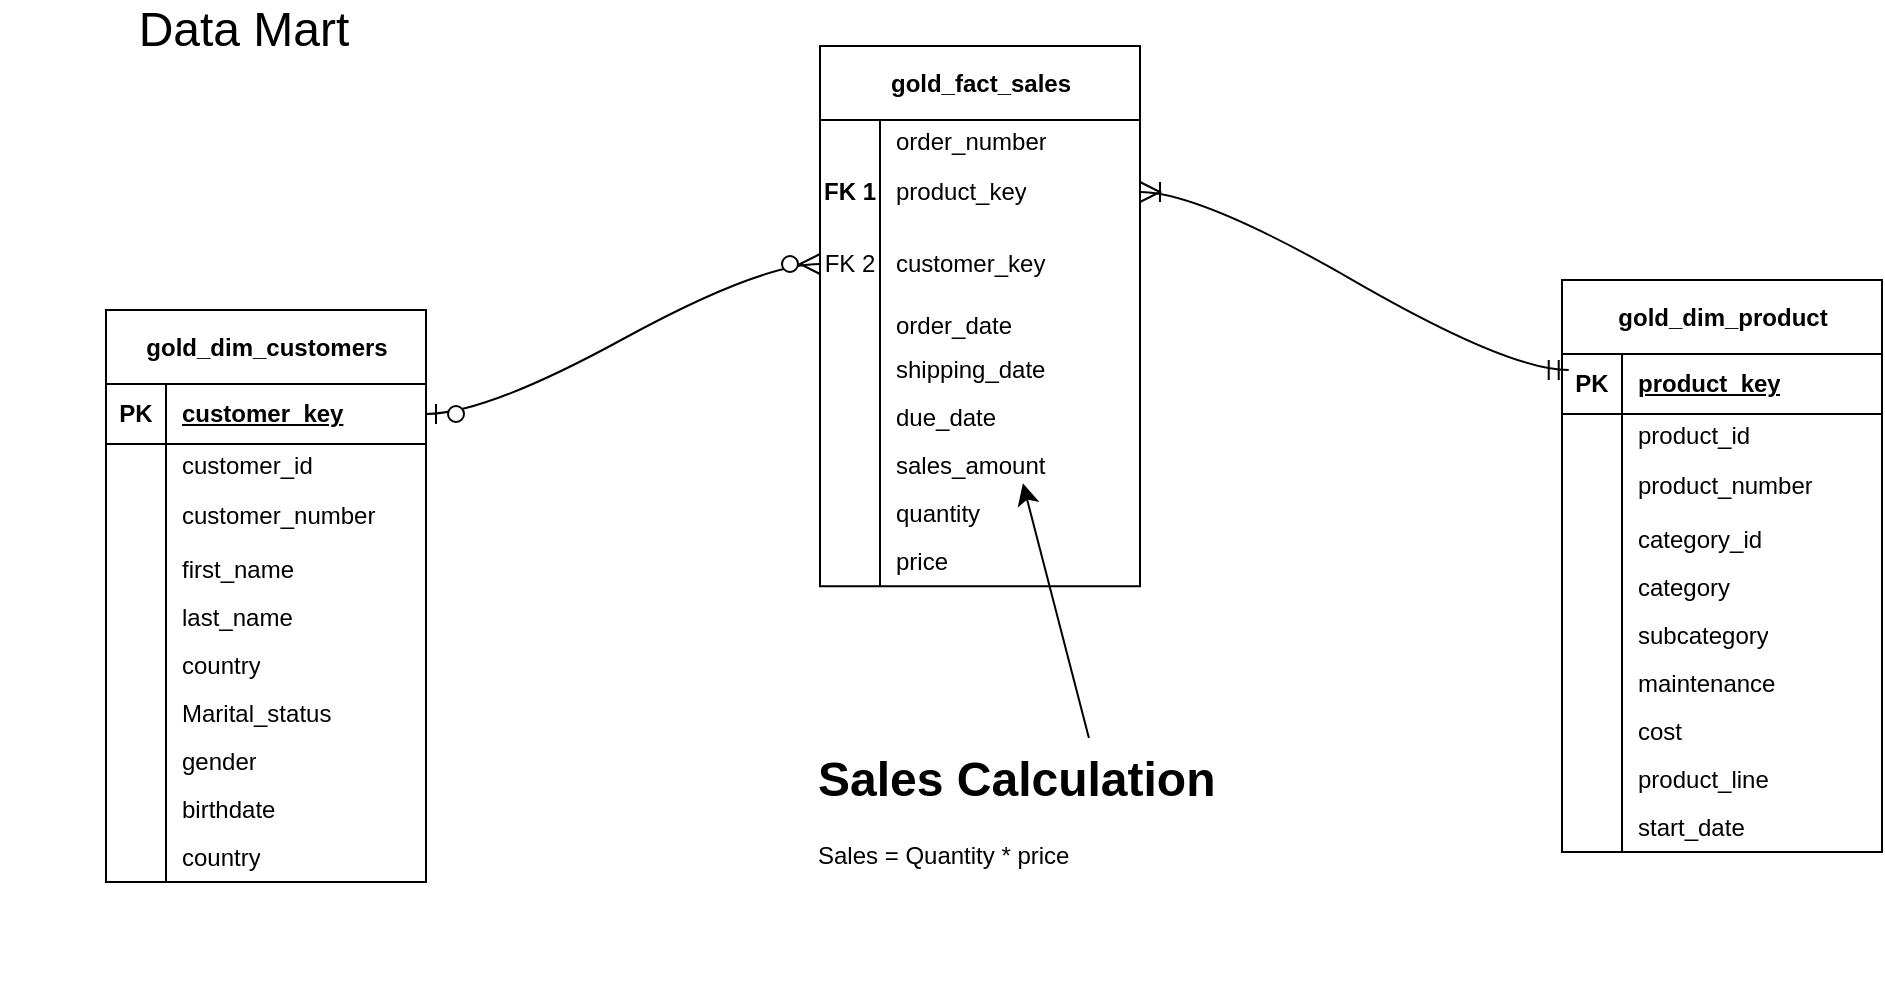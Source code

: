 <mxfile version="28.0.4">
  <diagram name="Page-1" id="ATwBkH7ndhHWPaiGwe_L">
    <mxGraphModel dx="1405" dy="1189" grid="0" gridSize="10" guides="1" tooltips="1" connect="1" arrows="1" fold="1" page="0" pageScale="1" pageWidth="850" pageHeight="1100" math="0" shadow="0">
      <root>
        <mxCell id="0" />
        <mxCell id="1" parent="0" />
        <mxCell id="o0yFLnb77z3gnMlcQcfX-16" value="gold_dim_customers" style="shape=table;startSize=37;container=1;collapsible=1;childLayout=tableLayout;fixedRows=1;rowLines=0;fontStyle=1;align=center;resizeLast=1;html=1;" vertex="1" parent="1">
          <mxGeometry x="276" y="13" width="160" height="286" as="geometry" />
        </mxCell>
        <mxCell id="o0yFLnb77z3gnMlcQcfX-17" value="" style="shape=tableRow;horizontal=0;startSize=0;swimlaneHead=0;swimlaneBody=0;fillColor=none;collapsible=0;dropTarget=0;points=[[0,0.5],[1,0.5]];portConstraint=eastwest;top=0;left=0;right=0;bottom=1;" vertex="1" parent="o0yFLnb77z3gnMlcQcfX-16">
          <mxGeometry y="37" width="160" height="30" as="geometry" />
        </mxCell>
        <mxCell id="o0yFLnb77z3gnMlcQcfX-18" value="PK" style="shape=partialRectangle;connectable=0;fillColor=none;top=0;left=0;bottom=0;right=0;fontStyle=1;overflow=hidden;whiteSpace=wrap;html=1;" vertex="1" parent="o0yFLnb77z3gnMlcQcfX-17">
          <mxGeometry width="30" height="30" as="geometry">
            <mxRectangle width="30" height="30" as="alternateBounds" />
          </mxGeometry>
        </mxCell>
        <mxCell id="o0yFLnb77z3gnMlcQcfX-19" value="customer_key" style="shape=partialRectangle;connectable=0;fillColor=none;top=0;left=0;bottom=0;right=0;align=left;spacingLeft=6;fontStyle=5;overflow=hidden;whiteSpace=wrap;html=1;" vertex="1" parent="o0yFLnb77z3gnMlcQcfX-17">
          <mxGeometry x="30" width="130" height="30" as="geometry">
            <mxRectangle width="130" height="30" as="alternateBounds" />
          </mxGeometry>
        </mxCell>
        <mxCell id="o0yFLnb77z3gnMlcQcfX-20" value="" style="shape=tableRow;horizontal=0;startSize=0;swimlaneHead=0;swimlaneBody=0;fillColor=none;collapsible=0;dropTarget=0;points=[[0,0.5],[1,0.5]];portConstraint=eastwest;top=0;left=0;right=0;bottom=0;" vertex="1" parent="o0yFLnb77z3gnMlcQcfX-16">
          <mxGeometry y="67" width="160" height="21" as="geometry" />
        </mxCell>
        <mxCell id="o0yFLnb77z3gnMlcQcfX-21" value="" style="shape=partialRectangle;connectable=0;fillColor=none;top=0;left=0;bottom=0;right=0;editable=1;overflow=hidden;whiteSpace=wrap;html=1;" vertex="1" parent="o0yFLnb77z3gnMlcQcfX-20">
          <mxGeometry width="30" height="21" as="geometry">
            <mxRectangle width="30" height="21" as="alternateBounds" />
          </mxGeometry>
        </mxCell>
        <mxCell id="o0yFLnb77z3gnMlcQcfX-22" value="customer_id" style="shape=partialRectangle;connectable=0;fillColor=none;top=0;left=0;bottom=0;right=0;align=left;spacingLeft=6;overflow=hidden;whiteSpace=wrap;html=1;" vertex="1" parent="o0yFLnb77z3gnMlcQcfX-20">
          <mxGeometry x="30" width="130" height="21" as="geometry">
            <mxRectangle width="130" height="21" as="alternateBounds" />
          </mxGeometry>
        </mxCell>
        <mxCell id="o0yFLnb77z3gnMlcQcfX-23" value="" style="shape=tableRow;horizontal=0;startSize=0;swimlaneHead=0;swimlaneBody=0;fillColor=none;collapsible=0;dropTarget=0;points=[[0,0.5],[1,0.5]];portConstraint=eastwest;top=0;left=0;right=0;bottom=0;" vertex="1" parent="o0yFLnb77z3gnMlcQcfX-16">
          <mxGeometry y="88" width="160" height="30" as="geometry" />
        </mxCell>
        <mxCell id="o0yFLnb77z3gnMlcQcfX-24" value="" style="shape=partialRectangle;connectable=0;fillColor=none;top=0;left=0;bottom=0;right=0;editable=1;overflow=hidden;whiteSpace=wrap;html=1;" vertex="1" parent="o0yFLnb77z3gnMlcQcfX-23">
          <mxGeometry width="30" height="30" as="geometry">
            <mxRectangle width="30" height="30" as="alternateBounds" />
          </mxGeometry>
        </mxCell>
        <mxCell id="o0yFLnb77z3gnMlcQcfX-25" value="customer_number" style="shape=partialRectangle;connectable=0;fillColor=none;top=0;left=0;bottom=0;right=0;align=left;spacingLeft=6;overflow=hidden;whiteSpace=wrap;html=1;" vertex="1" parent="o0yFLnb77z3gnMlcQcfX-23">
          <mxGeometry x="30" width="130" height="30" as="geometry">
            <mxRectangle width="130" height="30" as="alternateBounds" />
          </mxGeometry>
        </mxCell>
        <mxCell id="o0yFLnb77z3gnMlcQcfX-26" value="" style="shape=tableRow;horizontal=0;startSize=0;swimlaneHead=0;swimlaneBody=0;fillColor=none;collapsible=0;dropTarget=0;points=[[0,0.5],[1,0.5]];portConstraint=eastwest;top=0;left=0;right=0;bottom=0;" vertex="1" parent="o0yFLnb77z3gnMlcQcfX-16">
          <mxGeometry y="118" width="160" height="24" as="geometry" />
        </mxCell>
        <mxCell id="o0yFLnb77z3gnMlcQcfX-27" value="" style="shape=partialRectangle;connectable=0;fillColor=none;top=0;left=0;bottom=0;right=0;editable=1;overflow=hidden;whiteSpace=wrap;html=1;" vertex="1" parent="o0yFLnb77z3gnMlcQcfX-26">
          <mxGeometry width="30" height="24" as="geometry">
            <mxRectangle width="30" height="24" as="alternateBounds" />
          </mxGeometry>
        </mxCell>
        <mxCell id="o0yFLnb77z3gnMlcQcfX-28" value="first_name" style="shape=partialRectangle;connectable=0;fillColor=none;top=0;left=0;bottom=0;right=0;align=left;spacingLeft=6;overflow=hidden;whiteSpace=wrap;html=1;" vertex="1" parent="o0yFLnb77z3gnMlcQcfX-26">
          <mxGeometry x="30" width="130" height="24" as="geometry">
            <mxRectangle width="130" height="24" as="alternateBounds" />
          </mxGeometry>
        </mxCell>
        <mxCell id="o0yFLnb77z3gnMlcQcfX-52" value="" style="shape=tableRow;horizontal=0;startSize=0;swimlaneHead=0;swimlaneBody=0;fillColor=none;collapsible=0;dropTarget=0;points=[[0,0.5],[1,0.5]];portConstraint=eastwest;top=0;left=0;right=0;bottom=0;" vertex="1" parent="o0yFLnb77z3gnMlcQcfX-16">
          <mxGeometry y="142" width="160" height="24" as="geometry" />
        </mxCell>
        <mxCell id="o0yFLnb77z3gnMlcQcfX-53" value="" style="shape=partialRectangle;connectable=0;fillColor=none;top=0;left=0;bottom=0;right=0;editable=1;overflow=hidden;whiteSpace=wrap;html=1;" vertex="1" parent="o0yFLnb77z3gnMlcQcfX-52">
          <mxGeometry width="30" height="24" as="geometry">
            <mxRectangle width="30" height="24" as="alternateBounds" />
          </mxGeometry>
        </mxCell>
        <mxCell id="o0yFLnb77z3gnMlcQcfX-54" value="last_name" style="shape=partialRectangle;connectable=0;fillColor=none;top=0;left=0;bottom=0;right=0;align=left;spacingLeft=6;overflow=hidden;whiteSpace=wrap;html=1;" vertex="1" parent="o0yFLnb77z3gnMlcQcfX-52">
          <mxGeometry x="30" width="130" height="24" as="geometry">
            <mxRectangle width="130" height="24" as="alternateBounds" />
          </mxGeometry>
        </mxCell>
        <mxCell id="o0yFLnb77z3gnMlcQcfX-49" value="" style="shape=tableRow;horizontal=0;startSize=0;swimlaneHead=0;swimlaneBody=0;fillColor=none;collapsible=0;dropTarget=0;points=[[0,0.5],[1,0.5]];portConstraint=eastwest;top=0;left=0;right=0;bottom=0;" vertex="1" parent="o0yFLnb77z3gnMlcQcfX-16">
          <mxGeometry y="166" width="160" height="24" as="geometry" />
        </mxCell>
        <mxCell id="o0yFLnb77z3gnMlcQcfX-50" value="" style="shape=partialRectangle;connectable=0;fillColor=none;top=0;left=0;bottom=0;right=0;editable=1;overflow=hidden;whiteSpace=wrap;html=1;" vertex="1" parent="o0yFLnb77z3gnMlcQcfX-49">
          <mxGeometry width="30" height="24" as="geometry">
            <mxRectangle width="30" height="24" as="alternateBounds" />
          </mxGeometry>
        </mxCell>
        <mxCell id="o0yFLnb77z3gnMlcQcfX-51" value="country" style="shape=partialRectangle;connectable=0;fillColor=none;top=0;left=0;bottom=0;right=0;align=left;spacingLeft=6;overflow=hidden;whiteSpace=wrap;html=1;" vertex="1" parent="o0yFLnb77z3gnMlcQcfX-49">
          <mxGeometry x="30" width="130" height="24" as="geometry">
            <mxRectangle width="130" height="24" as="alternateBounds" />
          </mxGeometry>
        </mxCell>
        <mxCell id="o0yFLnb77z3gnMlcQcfX-55" value="" style="shape=tableRow;horizontal=0;startSize=0;swimlaneHead=0;swimlaneBody=0;fillColor=none;collapsible=0;dropTarget=0;points=[[0,0.5],[1,0.5]];portConstraint=eastwest;top=0;left=0;right=0;bottom=0;" vertex="1" parent="o0yFLnb77z3gnMlcQcfX-16">
          <mxGeometry y="190" width="160" height="24" as="geometry" />
        </mxCell>
        <mxCell id="o0yFLnb77z3gnMlcQcfX-56" value="" style="shape=partialRectangle;connectable=0;fillColor=none;top=0;left=0;bottom=0;right=0;editable=1;overflow=hidden;whiteSpace=wrap;html=1;" vertex="1" parent="o0yFLnb77z3gnMlcQcfX-55">
          <mxGeometry width="30" height="24" as="geometry">
            <mxRectangle width="30" height="24" as="alternateBounds" />
          </mxGeometry>
        </mxCell>
        <mxCell id="o0yFLnb77z3gnMlcQcfX-57" value="Marital_status" style="shape=partialRectangle;connectable=0;fillColor=none;top=0;left=0;bottom=0;right=0;align=left;spacingLeft=6;overflow=hidden;whiteSpace=wrap;html=1;" vertex="1" parent="o0yFLnb77z3gnMlcQcfX-55">
          <mxGeometry x="30" width="130" height="24" as="geometry">
            <mxRectangle width="130" height="24" as="alternateBounds" />
          </mxGeometry>
        </mxCell>
        <mxCell id="o0yFLnb77z3gnMlcQcfX-58" value="" style="shape=tableRow;horizontal=0;startSize=0;swimlaneHead=0;swimlaneBody=0;fillColor=none;collapsible=0;dropTarget=0;points=[[0,0.5],[1,0.5]];portConstraint=eastwest;top=0;left=0;right=0;bottom=0;" vertex="1" parent="o0yFLnb77z3gnMlcQcfX-16">
          <mxGeometry y="214" width="160" height="24" as="geometry" />
        </mxCell>
        <mxCell id="o0yFLnb77z3gnMlcQcfX-59" value="" style="shape=partialRectangle;connectable=0;fillColor=none;top=0;left=0;bottom=0;right=0;editable=1;overflow=hidden;whiteSpace=wrap;html=1;" vertex="1" parent="o0yFLnb77z3gnMlcQcfX-58">
          <mxGeometry width="30" height="24" as="geometry">
            <mxRectangle width="30" height="24" as="alternateBounds" />
          </mxGeometry>
        </mxCell>
        <mxCell id="o0yFLnb77z3gnMlcQcfX-60" value="gender" style="shape=partialRectangle;connectable=0;fillColor=none;top=0;left=0;bottom=0;right=0;align=left;spacingLeft=6;overflow=hidden;whiteSpace=wrap;html=1;" vertex="1" parent="o0yFLnb77z3gnMlcQcfX-58">
          <mxGeometry x="30" width="130" height="24" as="geometry">
            <mxRectangle width="130" height="24" as="alternateBounds" />
          </mxGeometry>
        </mxCell>
        <mxCell id="o0yFLnb77z3gnMlcQcfX-61" value="" style="shape=tableRow;horizontal=0;startSize=0;swimlaneHead=0;swimlaneBody=0;fillColor=none;collapsible=0;dropTarget=0;points=[[0,0.5],[1,0.5]];portConstraint=eastwest;top=0;left=0;right=0;bottom=0;" vertex="1" parent="o0yFLnb77z3gnMlcQcfX-16">
          <mxGeometry y="238" width="160" height="24" as="geometry" />
        </mxCell>
        <mxCell id="o0yFLnb77z3gnMlcQcfX-62" value="" style="shape=partialRectangle;connectable=0;fillColor=none;top=0;left=0;bottom=0;right=0;editable=1;overflow=hidden;whiteSpace=wrap;html=1;" vertex="1" parent="o0yFLnb77z3gnMlcQcfX-61">
          <mxGeometry width="30" height="24" as="geometry">
            <mxRectangle width="30" height="24" as="alternateBounds" />
          </mxGeometry>
        </mxCell>
        <mxCell id="o0yFLnb77z3gnMlcQcfX-63" value="birthdate" style="shape=partialRectangle;connectable=0;fillColor=none;top=0;left=0;bottom=0;right=0;align=left;spacingLeft=6;overflow=hidden;whiteSpace=wrap;html=1;" vertex="1" parent="o0yFLnb77z3gnMlcQcfX-61">
          <mxGeometry x="30" width="130" height="24" as="geometry">
            <mxRectangle width="130" height="24" as="alternateBounds" />
          </mxGeometry>
        </mxCell>
        <mxCell id="o0yFLnb77z3gnMlcQcfX-64" value="" style="shape=tableRow;horizontal=0;startSize=0;swimlaneHead=0;swimlaneBody=0;fillColor=none;collapsible=0;dropTarget=0;points=[[0,0.5],[1,0.5]];portConstraint=eastwest;top=0;left=0;right=0;bottom=0;" vertex="1" parent="o0yFLnb77z3gnMlcQcfX-16">
          <mxGeometry y="262" width="160" height="24" as="geometry" />
        </mxCell>
        <mxCell id="o0yFLnb77z3gnMlcQcfX-65" value="" style="shape=partialRectangle;connectable=0;fillColor=none;top=0;left=0;bottom=0;right=0;editable=1;overflow=hidden;whiteSpace=wrap;html=1;" vertex="1" parent="o0yFLnb77z3gnMlcQcfX-64">
          <mxGeometry width="30" height="24" as="geometry">
            <mxRectangle width="30" height="24" as="alternateBounds" />
          </mxGeometry>
        </mxCell>
        <mxCell id="o0yFLnb77z3gnMlcQcfX-66" value="country" style="shape=partialRectangle;connectable=0;fillColor=none;top=0;left=0;bottom=0;right=0;align=left;spacingLeft=6;overflow=hidden;whiteSpace=wrap;html=1;" vertex="1" parent="o0yFLnb77z3gnMlcQcfX-64">
          <mxGeometry x="30" width="130" height="24" as="geometry">
            <mxRectangle width="130" height="24" as="alternateBounds" />
          </mxGeometry>
        </mxCell>
        <mxCell id="o0yFLnb77z3gnMlcQcfX-67" value="gold_dim_product" style="shape=table;startSize=37;container=1;collapsible=1;childLayout=tableLayout;fixedRows=1;rowLines=0;fontStyle=1;align=center;resizeLast=1;html=1;" vertex="1" parent="1">
          <mxGeometry x="1004" y="-2" width="160" height="286" as="geometry" />
        </mxCell>
        <mxCell id="o0yFLnb77z3gnMlcQcfX-68" value="" style="shape=tableRow;horizontal=0;startSize=0;swimlaneHead=0;swimlaneBody=0;fillColor=none;collapsible=0;dropTarget=0;points=[[0,0.5],[1,0.5]];portConstraint=eastwest;top=0;left=0;right=0;bottom=1;" vertex="1" parent="o0yFLnb77z3gnMlcQcfX-67">
          <mxGeometry y="37" width="160" height="30" as="geometry" />
        </mxCell>
        <mxCell id="o0yFLnb77z3gnMlcQcfX-69" value="PK" style="shape=partialRectangle;connectable=0;fillColor=none;top=0;left=0;bottom=0;right=0;fontStyle=1;overflow=hidden;whiteSpace=wrap;html=1;" vertex="1" parent="o0yFLnb77z3gnMlcQcfX-68">
          <mxGeometry width="30" height="30" as="geometry">
            <mxRectangle width="30" height="30" as="alternateBounds" />
          </mxGeometry>
        </mxCell>
        <mxCell id="o0yFLnb77z3gnMlcQcfX-70" value="product_key" style="shape=partialRectangle;connectable=0;fillColor=none;top=0;left=0;bottom=0;right=0;align=left;spacingLeft=6;fontStyle=5;overflow=hidden;whiteSpace=wrap;html=1;" vertex="1" parent="o0yFLnb77z3gnMlcQcfX-68">
          <mxGeometry x="30" width="130" height="30" as="geometry">
            <mxRectangle width="130" height="30" as="alternateBounds" />
          </mxGeometry>
        </mxCell>
        <mxCell id="o0yFLnb77z3gnMlcQcfX-71" value="" style="shape=tableRow;horizontal=0;startSize=0;swimlaneHead=0;swimlaneBody=0;fillColor=none;collapsible=0;dropTarget=0;points=[[0,0.5],[1,0.5]];portConstraint=eastwest;top=0;left=0;right=0;bottom=0;" vertex="1" parent="o0yFLnb77z3gnMlcQcfX-67">
          <mxGeometry y="67" width="160" height="21" as="geometry" />
        </mxCell>
        <mxCell id="o0yFLnb77z3gnMlcQcfX-72" value="" style="shape=partialRectangle;connectable=0;fillColor=none;top=0;left=0;bottom=0;right=0;editable=1;overflow=hidden;whiteSpace=wrap;html=1;" vertex="1" parent="o0yFLnb77z3gnMlcQcfX-71">
          <mxGeometry width="30" height="21" as="geometry">
            <mxRectangle width="30" height="21" as="alternateBounds" />
          </mxGeometry>
        </mxCell>
        <mxCell id="o0yFLnb77z3gnMlcQcfX-73" value="product_id" style="shape=partialRectangle;connectable=0;fillColor=none;top=0;left=0;bottom=0;right=0;align=left;spacingLeft=6;overflow=hidden;whiteSpace=wrap;html=1;" vertex="1" parent="o0yFLnb77z3gnMlcQcfX-71">
          <mxGeometry x="30" width="130" height="21" as="geometry">
            <mxRectangle width="130" height="21" as="alternateBounds" />
          </mxGeometry>
        </mxCell>
        <mxCell id="o0yFLnb77z3gnMlcQcfX-74" value="" style="shape=tableRow;horizontal=0;startSize=0;swimlaneHead=0;swimlaneBody=0;fillColor=none;collapsible=0;dropTarget=0;points=[[0,0.5],[1,0.5]];portConstraint=eastwest;top=0;left=0;right=0;bottom=0;" vertex="1" parent="o0yFLnb77z3gnMlcQcfX-67">
          <mxGeometry y="88" width="160" height="30" as="geometry" />
        </mxCell>
        <mxCell id="o0yFLnb77z3gnMlcQcfX-75" value="" style="shape=partialRectangle;connectable=0;fillColor=none;top=0;left=0;bottom=0;right=0;editable=1;overflow=hidden;whiteSpace=wrap;html=1;" vertex="1" parent="o0yFLnb77z3gnMlcQcfX-74">
          <mxGeometry width="30" height="30" as="geometry">
            <mxRectangle width="30" height="30" as="alternateBounds" />
          </mxGeometry>
        </mxCell>
        <mxCell id="o0yFLnb77z3gnMlcQcfX-76" value="product_number" style="shape=partialRectangle;connectable=0;fillColor=none;top=0;left=0;bottom=0;right=0;align=left;spacingLeft=6;overflow=hidden;whiteSpace=wrap;html=1;" vertex="1" parent="o0yFLnb77z3gnMlcQcfX-74">
          <mxGeometry x="30" width="130" height="30" as="geometry">
            <mxRectangle width="130" height="30" as="alternateBounds" />
          </mxGeometry>
        </mxCell>
        <mxCell id="o0yFLnb77z3gnMlcQcfX-77" value="" style="shape=tableRow;horizontal=0;startSize=0;swimlaneHead=0;swimlaneBody=0;fillColor=none;collapsible=0;dropTarget=0;points=[[0,0.5],[1,0.5]];portConstraint=eastwest;top=0;left=0;right=0;bottom=0;" vertex="1" parent="o0yFLnb77z3gnMlcQcfX-67">
          <mxGeometry y="118" width="160" height="24" as="geometry" />
        </mxCell>
        <mxCell id="o0yFLnb77z3gnMlcQcfX-78" value="" style="shape=partialRectangle;connectable=0;fillColor=none;top=0;left=0;bottom=0;right=0;editable=1;overflow=hidden;whiteSpace=wrap;html=1;" vertex="1" parent="o0yFLnb77z3gnMlcQcfX-77">
          <mxGeometry width="30" height="24" as="geometry">
            <mxRectangle width="30" height="24" as="alternateBounds" />
          </mxGeometry>
        </mxCell>
        <mxCell id="o0yFLnb77z3gnMlcQcfX-79" value="category_id" style="shape=partialRectangle;connectable=0;fillColor=none;top=0;left=0;bottom=0;right=0;align=left;spacingLeft=6;overflow=hidden;whiteSpace=wrap;html=1;" vertex="1" parent="o0yFLnb77z3gnMlcQcfX-77">
          <mxGeometry x="30" width="130" height="24" as="geometry">
            <mxRectangle width="130" height="24" as="alternateBounds" />
          </mxGeometry>
        </mxCell>
        <mxCell id="o0yFLnb77z3gnMlcQcfX-80" value="" style="shape=tableRow;horizontal=0;startSize=0;swimlaneHead=0;swimlaneBody=0;fillColor=none;collapsible=0;dropTarget=0;points=[[0,0.5],[1,0.5]];portConstraint=eastwest;top=0;left=0;right=0;bottom=0;" vertex="1" parent="o0yFLnb77z3gnMlcQcfX-67">
          <mxGeometry y="142" width="160" height="24" as="geometry" />
        </mxCell>
        <mxCell id="o0yFLnb77z3gnMlcQcfX-81" value="" style="shape=partialRectangle;connectable=0;fillColor=none;top=0;left=0;bottom=0;right=0;editable=1;overflow=hidden;whiteSpace=wrap;html=1;" vertex="1" parent="o0yFLnb77z3gnMlcQcfX-80">
          <mxGeometry width="30" height="24" as="geometry">
            <mxRectangle width="30" height="24" as="alternateBounds" />
          </mxGeometry>
        </mxCell>
        <mxCell id="o0yFLnb77z3gnMlcQcfX-82" value="category" style="shape=partialRectangle;connectable=0;fillColor=none;top=0;left=0;bottom=0;right=0;align=left;spacingLeft=6;overflow=hidden;whiteSpace=wrap;html=1;" vertex="1" parent="o0yFLnb77z3gnMlcQcfX-80">
          <mxGeometry x="30" width="130" height="24" as="geometry">
            <mxRectangle width="130" height="24" as="alternateBounds" />
          </mxGeometry>
        </mxCell>
        <mxCell id="o0yFLnb77z3gnMlcQcfX-83" value="" style="shape=tableRow;horizontal=0;startSize=0;swimlaneHead=0;swimlaneBody=0;fillColor=none;collapsible=0;dropTarget=0;points=[[0,0.5],[1,0.5]];portConstraint=eastwest;top=0;left=0;right=0;bottom=0;" vertex="1" parent="o0yFLnb77z3gnMlcQcfX-67">
          <mxGeometry y="166" width="160" height="24" as="geometry" />
        </mxCell>
        <mxCell id="o0yFLnb77z3gnMlcQcfX-84" value="" style="shape=partialRectangle;connectable=0;fillColor=none;top=0;left=0;bottom=0;right=0;editable=1;overflow=hidden;whiteSpace=wrap;html=1;" vertex="1" parent="o0yFLnb77z3gnMlcQcfX-83">
          <mxGeometry width="30" height="24" as="geometry">
            <mxRectangle width="30" height="24" as="alternateBounds" />
          </mxGeometry>
        </mxCell>
        <mxCell id="o0yFLnb77z3gnMlcQcfX-85" value="subcategory" style="shape=partialRectangle;connectable=0;fillColor=none;top=0;left=0;bottom=0;right=0;align=left;spacingLeft=6;overflow=hidden;whiteSpace=wrap;html=1;" vertex="1" parent="o0yFLnb77z3gnMlcQcfX-83">
          <mxGeometry x="30" width="130" height="24" as="geometry">
            <mxRectangle width="130" height="24" as="alternateBounds" />
          </mxGeometry>
        </mxCell>
        <mxCell id="o0yFLnb77z3gnMlcQcfX-86" value="" style="shape=tableRow;horizontal=0;startSize=0;swimlaneHead=0;swimlaneBody=0;fillColor=none;collapsible=0;dropTarget=0;points=[[0,0.5],[1,0.5]];portConstraint=eastwest;top=0;left=0;right=0;bottom=0;" vertex="1" parent="o0yFLnb77z3gnMlcQcfX-67">
          <mxGeometry y="190" width="160" height="24" as="geometry" />
        </mxCell>
        <mxCell id="o0yFLnb77z3gnMlcQcfX-87" value="" style="shape=partialRectangle;connectable=0;fillColor=none;top=0;left=0;bottom=0;right=0;editable=1;overflow=hidden;whiteSpace=wrap;html=1;" vertex="1" parent="o0yFLnb77z3gnMlcQcfX-86">
          <mxGeometry width="30" height="24" as="geometry">
            <mxRectangle width="30" height="24" as="alternateBounds" />
          </mxGeometry>
        </mxCell>
        <mxCell id="o0yFLnb77z3gnMlcQcfX-88" value="maintenance" style="shape=partialRectangle;connectable=0;fillColor=none;top=0;left=0;bottom=0;right=0;align=left;spacingLeft=6;overflow=hidden;whiteSpace=wrap;html=1;" vertex="1" parent="o0yFLnb77z3gnMlcQcfX-86">
          <mxGeometry x="30" width="130" height="24" as="geometry">
            <mxRectangle width="130" height="24" as="alternateBounds" />
          </mxGeometry>
        </mxCell>
        <mxCell id="o0yFLnb77z3gnMlcQcfX-89" value="" style="shape=tableRow;horizontal=0;startSize=0;swimlaneHead=0;swimlaneBody=0;fillColor=none;collapsible=0;dropTarget=0;points=[[0,0.5],[1,0.5]];portConstraint=eastwest;top=0;left=0;right=0;bottom=0;" vertex="1" parent="o0yFLnb77z3gnMlcQcfX-67">
          <mxGeometry y="214" width="160" height="24" as="geometry" />
        </mxCell>
        <mxCell id="o0yFLnb77z3gnMlcQcfX-90" value="" style="shape=partialRectangle;connectable=0;fillColor=none;top=0;left=0;bottom=0;right=0;editable=1;overflow=hidden;whiteSpace=wrap;html=1;" vertex="1" parent="o0yFLnb77z3gnMlcQcfX-89">
          <mxGeometry width="30" height="24" as="geometry">
            <mxRectangle width="30" height="24" as="alternateBounds" />
          </mxGeometry>
        </mxCell>
        <mxCell id="o0yFLnb77z3gnMlcQcfX-91" value="cost" style="shape=partialRectangle;connectable=0;fillColor=none;top=0;left=0;bottom=0;right=0;align=left;spacingLeft=6;overflow=hidden;whiteSpace=wrap;html=1;" vertex="1" parent="o0yFLnb77z3gnMlcQcfX-89">
          <mxGeometry x="30" width="130" height="24" as="geometry">
            <mxRectangle width="130" height="24" as="alternateBounds" />
          </mxGeometry>
        </mxCell>
        <mxCell id="o0yFLnb77z3gnMlcQcfX-92" value="" style="shape=tableRow;horizontal=0;startSize=0;swimlaneHead=0;swimlaneBody=0;fillColor=none;collapsible=0;dropTarget=0;points=[[0,0.5],[1,0.5]];portConstraint=eastwest;top=0;left=0;right=0;bottom=0;" vertex="1" parent="o0yFLnb77z3gnMlcQcfX-67">
          <mxGeometry y="238" width="160" height="24" as="geometry" />
        </mxCell>
        <mxCell id="o0yFLnb77z3gnMlcQcfX-93" value="" style="shape=partialRectangle;connectable=0;fillColor=none;top=0;left=0;bottom=0;right=0;editable=1;overflow=hidden;whiteSpace=wrap;html=1;" vertex="1" parent="o0yFLnb77z3gnMlcQcfX-92">
          <mxGeometry width="30" height="24" as="geometry">
            <mxRectangle width="30" height="24" as="alternateBounds" />
          </mxGeometry>
        </mxCell>
        <mxCell id="o0yFLnb77z3gnMlcQcfX-94" value="product_line" style="shape=partialRectangle;connectable=0;fillColor=none;top=0;left=0;bottom=0;right=0;align=left;spacingLeft=6;overflow=hidden;whiteSpace=wrap;html=1;" vertex="1" parent="o0yFLnb77z3gnMlcQcfX-92">
          <mxGeometry x="30" width="130" height="24" as="geometry">
            <mxRectangle width="130" height="24" as="alternateBounds" />
          </mxGeometry>
        </mxCell>
        <mxCell id="o0yFLnb77z3gnMlcQcfX-95" value="" style="shape=tableRow;horizontal=0;startSize=0;swimlaneHead=0;swimlaneBody=0;fillColor=none;collapsible=0;dropTarget=0;points=[[0,0.5],[1,0.5]];portConstraint=eastwest;top=0;left=0;right=0;bottom=0;" vertex="1" parent="o0yFLnb77z3gnMlcQcfX-67">
          <mxGeometry y="262" width="160" height="24" as="geometry" />
        </mxCell>
        <mxCell id="o0yFLnb77z3gnMlcQcfX-96" value="" style="shape=partialRectangle;connectable=0;fillColor=none;top=0;left=0;bottom=0;right=0;editable=1;overflow=hidden;whiteSpace=wrap;html=1;" vertex="1" parent="o0yFLnb77z3gnMlcQcfX-95">
          <mxGeometry width="30" height="24" as="geometry">
            <mxRectangle width="30" height="24" as="alternateBounds" />
          </mxGeometry>
        </mxCell>
        <mxCell id="o0yFLnb77z3gnMlcQcfX-97" value="start_date" style="shape=partialRectangle;connectable=0;fillColor=none;top=0;left=0;bottom=0;right=0;align=left;spacingLeft=6;overflow=hidden;whiteSpace=wrap;html=1;" vertex="1" parent="o0yFLnb77z3gnMlcQcfX-95">
          <mxGeometry x="30" width="130" height="24" as="geometry">
            <mxRectangle width="130" height="24" as="alternateBounds" />
          </mxGeometry>
        </mxCell>
        <mxCell id="o0yFLnb77z3gnMlcQcfX-98" value="gold_fact_sales" style="shape=table;startSize=37;container=1;collapsible=1;childLayout=tableLayout;fixedRows=1;rowLines=0;fontStyle=1;align=center;resizeLast=1;html=1;" vertex="1" parent="1">
          <mxGeometry x="633" y="-119.0" width="160" height="270.15" as="geometry" />
        </mxCell>
        <mxCell id="o0yFLnb77z3gnMlcQcfX-102" value="" style="shape=tableRow;horizontal=0;startSize=0;swimlaneHead=0;swimlaneBody=0;fillColor=none;collapsible=0;dropTarget=0;points=[[0,0.5],[1,0.5]];portConstraint=eastwest;top=0;left=0;right=0;bottom=0;" vertex="1" parent="o0yFLnb77z3gnMlcQcfX-98">
          <mxGeometry y="37" width="160" height="21" as="geometry" />
        </mxCell>
        <mxCell id="o0yFLnb77z3gnMlcQcfX-103" value="" style="shape=partialRectangle;connectable=0;fillColor=none;top=0;left=0;bottom=0;right=0;editable=1;overflow=hidden;whiteSpace=wrap;html=1;" vertex="1" parent="o0yFLnb77z3gnMlcQcfX-102">
          <mxGeometry width="30" height="21" as="geometry">
            <mxRectangle width="30" height="21" as="alternateBounds" />
          </mxGeometry>
        </mxCell>
        <mxCell id="o0yFLnb77z3gnMlcQcfX-104" value="order_number" style="shape=partialRectangle;connectable=0;fillColor=none;top=0;left=0;bottom=0;right=0;align=left;spacingLeft=6;overflow=hidden;whiteSpace=wrap;html=1;" vertex="1" parent="o0yFLnb77z3gnMlcQcfX-102">
          <mxGeometry x="30" width="130" height="21" as="geometry">
            <mxRectangle width="130" height="21" as="alternateBounds" />
          </mxGeometry>
        </mxCell>
        <mxCell id="o0yFLnb77z3gnMlcQcfX-105" value="" style="shape=tableRow;horizontal=0;startSize=0;swimlaneHead=0;swimlaneBody=0;fillColor=none;collapsible=0;dropTarget=0;points=[[0,0.5],[1,0.5]];portConstraint=eastwest;top=0;left=0;right=0;bottom=0;" vertex="1" parent="o0yFLnb77z3gnMlcQcfX-98">
          <mxGeometry y="58" width="160" height="30" as="geometry" />
        </mxCell>
        <mxCell id="o0yFLnb77z3gnMlcQcfX-106" value="&lt;b&gt;FK 1&lt;/b&gt;" style="shape=partialRectangle;connectable=0;fillColor=none;top=0;left=0;bottom=0;right=0;editable=1;overflow=hidden;whiteSpace=wrap;html=1;" vertex="1" parent="o0yFLnb77z3gnMlcQcfX-105">
          <mxGeometry width="30" height="30" as="geometry">
            <mxRectangle width="30" height="30" as="alternateBounds" />
          </mxGeometry>
        </mxCell>
        <mxCell id="o0yFLnb77z3gnMlcQcfX-107" value="product_key" style="shape=partialRectangle;connectable=0;fillColor=none;top=0;left=0;bottom=0;right=0;align=left;spacingLeft=6;overflow=hidden;whiteSpace=wrap;html=1;" vertex="1" parent="o0yFLnb77z3gnMlcQcfX-105">
          <mxGeometry x="30" width="130" height="30" as="geometry">
            <mxRectangle width="130" height="30" as="alternateBounds" />
          </mxGeometry>
        </mxCell>
        <mxCell id="o0yFLnb77z3gnMlcQcfX-108" value="" style="shape=tableRow;horizontal=0;startSize=0;swimlaneHead=0;swimlaneBody=0;fillColor=none;collapsible=0;dropTarget=0;points=[[0,0.5],[1,0.5]];portConstraint=eastwest;top=0;left=0;right=0;bottom=0;" vertex="1" parent="o0yFLnb77z3gnMlcQcfX-98">
          <mxGeometry y="88" width="160" height="42" as="geometry" />
        </mxCell>
        <mxCell id="o0yFLnb77z3gnMlcQcfX-109" value="FK 2" style="shape=partialRectangle;connectable=0;fillColor=none;top=0;left=0;bottom=0;right=0;editable=1;overflow=hidden;whiteSpace=wrap;html=1;" vertex="1" parent="o0yFLnb77z3gnMlcQcfX-108">
          <mxGeometry width="30" height="42" as="geometry">
            <mxRectangle width="30" height="42" as="alternateBounds" />
          </mxGeometry>
        </mxCell>
        <mxCell id="o0yFLnb77z3gnMlcQcfX-110" value="customer_key" style="shape=partialRectangle;connectable=0;fillColor=none;top=0;left=0;bottom=0;right=0;align=left;spacingLeft=6;overflow=hidden;whiteSpace=wrap;html=1;" vertex="1" parent="o0yFLnb77z3gnMlcQcfX-108">
          <mxGeometry x="30" width="130" height="42" as="geometry">
            <mxRectangle width="130" height="42" as="alternateBounds" />
          </mxGeometry>
        </mxCell>
        <mxCell id="o0yFLnb77z3gnMlcQcfX-111" value="" style="shape=tableRow;horizontal=0;startSize=0;swimlaneHead=0;swimlaneBody=0;fillColor=none;collapsible=0;dropTarget=0;points=[[0,0.5],[1,0.5]];portConstraint=eastwest;top=0;left=0;right=0;bottom=0;" vertex="1" parent="o0yFLnb77z3gnMlcQcfX-98">
          <mxGeometry y="130" width="160" height="20" as="geometry" />
        </mxCell>
        <mxCell id="o0yFLnb77z3gnMlcQcfX-112" value="" style="shape=partialRectangle;connectable=0;fillColor=none;top=0;left=0;bottom=0;right=0;editable=1;overflow=hidden;whiteSpace=wrap;html=1;" vertex="1" parent="o0yFLnb77z3gnMlcQcfX-111">
          <mxGeometry width="30" height="20" as="geometry">
            <mxRectangle width="30" height="20" as="alternateBounds" />
          </mxGeometry>
        </mxCell>
        <mxCell id="o0yFLnb77z3gnMlcQcfX-113" value="order_date" style="shape=partialRectangle;connectable=0;fillColor=none;top=0;left=0;bottom=0;right=0;align=left;spacingLeft=6;overflow=hidden;whiteSpace=wrap;html=1;" vertex="1" parent="o0yFLnb77z3gnMlcQcfX-111">
          <mxGeometry x="30" width="130" height="20" as="geometry">
            <mxRectangle width="130" height="20" as="alternateBounds" />
          </mxGeometry>
        </mxCell>
        <mxCell id="o0yFLnb77z3gnMlcQcfX-114" value="" style="shape=tableRow;horizontal=0;startSize=0;swimlaneHead=0;swimlaneBody=0;fillColor=none;collapsible=0;dropTarget=0;points=[[0,0.5],[1,0.5]];portConstraint=eastwest;top=0;left=0;right=0;bottom=0;" vertex="1" parent="o0yFLnb77z3gnMlcQcfX-98">
          <mxGeometry y="150" width="160" height="24" as="geometry" />
        </mxCell>
        <mxCell id="o0yFLnb77z3gnMlcQcfX-115" value="" style="shape=partialRectangle;connectable=0;fillColor=none;top=0;left=0;bottom=0;right=0;editable=1;overflow=hidden;whiteSpace=wrap;html=1;" vertex="1" parent="o0yFLnb77z3gnMlcQcfX-114">
          <mxGeometry width="30" height="24" as="geometry">
            <mxRectangle width="30" height="24" as="alternateBounds" />
          </mxGeometry>
        </mxCell>
        <mxCell id="o0yFLnb77z3gnMlcQcfX-116" value="shipping_date" style="shape=partialRectangle;connectable=0;fillColor=none;top=0;left=0;bottom=0;right=0;align=left;spacingLeft=6;overflow=hidden;whiteSpace=wrap;html=1;" vertex="1" parent="o0yFLnb77z3gnMlcQcfX-114">
          <mxGeometry x="30" width="130" height="24" as="geometry">
            <mxRectangle width="130" height="24" as="alternateBounds" />
          </mxGeometry>
        </mxCell>
        <mxCell id="o0yFLnb77z3gnMlcQcfX-117" value="" style="shape=tableRow;horizontal=0;startSize=0;swimlaneHead=0;swimlaneBody=0;fillColor=none;collapsible=0;dropTarget=0;points=[[0,0.5],[1,0.5]];portConstraint=eastwest;top=0;left=0;right=0;bottom=0;" vertex="1" parent="o0yFLnb77z3gnMlcQcfX-98">
          <mxGeometry y="174" width="160" height="24" as="geometry" />
        </mxCell>
        <mxCell id="o0yFLnb77z3gnMlcQcfX-118" value="" style="shape=partialRectangle;connectable=0;fillColor=none;top=0;left=0;bottom=0;right=0;editable=1;overflow=hidden;whiteSpace=wrap;html=1;" vertex="1" parent="o0yFLnb77z3gnMlcQcfX-117">
          <mxGeometry width="30" height="24" as="geometry">
            <mxRectangle width="30" height="24" as="alternateBounds" />
          </mxGeometry>
        </mxCell>
        <mxCell id="o0yFLnb77z3gnMlcQcfX-119" value="due_date" style="shape=partialRectangle;connectable=0;fillColor=none;top=0;left=0;bottom=0;right=0;align=left;spacingLeft=6;overflow=hidden;whiteSpace=wrap;html=1;" vertex="1" parent="o0yFLnb77z3gnMlcQcfX-117">
          <mxGeometry x="30" width="130" height="24" as="geometry">
            <mxRectangle width="130" height="24" as="alternateBounds" />
          </mxGeometry>
        </mxCell>
        <mxCell id="o0yFLnb77z3gnMlcQcfX-120" value="" style="shape=tableRow;horizontal=0;startSize=0;swimlaneHead=0;swimlaneBody=0;fillColor=none;collapsible=0;dropTarget=0;points=[[0,0.5],[1,0.5]];portConstraint=eastwest;top=0;left=0;right=0;bottom=0;" vertex="1" parent="o0yFLnb77z3gnMlcQcfX-98">
          <mxGeometry y="198" width="160" height="24" as="geometry" />
        </mxCell>
        <mxCell id="o0yFLnb77z3gnMlcQcfX-121" value="" style="shape=partialRectangle;connectable=0;fillColor=none;top=0;left=0;bottom=0;right=0;editable=1;overflow=hidden;whiteSpace=wrap;html=1;" vertex="1" parent="o0yFLnb77z3gnMlcQcfX-120">
          <mxGeometry width="30" height="24" as="geometry">
            <mxRectangle width="30" height="24" as="alternateBounds" />
          </mxGeometry>
        </mxCell>
        <mxCell id="o0yFLnb77z3gnMlcQcfX-122" value="sales_amount" style="shape=partialRectangle;connectable=0;fillColor=none;top=0;left=0;bottom=0;right=0;align=left;spacingLeft=6;overflow=hidden;whiteSpace=wrap;html=1;" vertex="1" parent="o0yFLnb77z3gnMlcQcfX-120">
          <mxGeometry x="30" width="130" height="24" as="geometry">
            <mxRectangle width="130" height="24" as="alternateBounds" />
          </mxGeometry>
        </mxCell>
        <mxCell id="o0yFLnb77z3gnMlcQcfX-123" value="" style="shape=tableRow;horizontal=0;startSize=0;swimlaneHead=0;swimlaneBody=0;fillColor=none;collapsible=0;dropTarget=0;points=[[0,0.5],[1,0.5]];portConstraint=eastwest;top=0;left=0;right=0;bottom=0;" vertex="1" parent="o0yFLnb77z3gnMlcQcfX-98">
          <mxGeometry y="222" width="160" height="24" as="geometry" />
        </mxCell>
        <mxCell id="o0yFLnb77z3gnMlcQcfX-124" value="" style="shape=partialRectangle;connectable=0;fillColor=none;top=0;left=0;bottom=0;right=0;editable=1;overflow=hidden;whiteSpace=wrap;html=1;" vertex="1" parent="o0yFLnb77z3gnMlcQcfX-123">
          <mxGeometry width="30" height="24" as="geometry">
            <mxRectangle width="30" height="24" as="alternateBounds" />
          </mxGeometry>
        </mxCell>
        <mxCell id="o0yFLnb77z3gnMlcQcfX-125" value="quantity" style="shape=partialRectangle;connectable=0;fillColor=none;top=0;left=0;bottom=0;right=0;align=left;spacingLeft=6;overflow=hidden;whiteSpace=wrap;html=1;" vertex="1" parent="o0yFLnb77z3gnMlcQcfX-123">
          <mxGeometry x="30" width="130" height="24" as="geometry">
            <mxRectangle width="130" height="24" as="alternateBounds" />
          </mxGeometry>
        </mxCell>
        <mxCell id="o0yFLnb77z3gnMlcQcfX-126" value="" style="shape=tableRow;horizontal=0;startSize=0;swimlaneHead=0;swimlaneBody=0;fillColor=none;collapsible=0;dropTarget=0;points=[[0,0.5],[1,0.5]];portConstraint=eastwest;top=0;left=0;right=0;bottom=0;" vertex="1" parent="o0yFLnb77z3gnMlcQcfX-98">
          <mxGeometry y="246" width="160" height="24" as="geometry" />
        </mxCell>
        <mxCell id="o0yFLnb77z3gnMlcQcfX-127" value="" style="shape=partialRectangle;connectable=0;fillColor=none;top=0;left=0;bottom=0;right=0;editable=1;overflow=hidden;whiteSpace=wrap;html=1;" vertex="1" parent="o0yFLnb77z3gnMlcQcfX-126">
          <mxGeometry width="30" height="24" as="geometry">
            <mxRectangle width="30" height="24" as="alternateBounds" />
          </mxGeometry>
        </mxCell>
        <mxCell id="o0yFLnb77z3gnMlcQcfX-128" value="price" style="shape=partialRectangle;connectable=0;fillColor=none;top=0;left=0;bottom=0;right=0;align=left;spacingLeft=6;overflow=hidden;whiteSpace=wrap;html=1;" vertex="1" parent="o0yFLnb77z3gnMlcQcfX-126">
          <mxGeometry x="30" width="130" height="24" as="geometry">
            <mxRectangle width="130" height="24" as="alternateBounds" />
          </mxGeometry>
        </mxCell>
        <mxCell id="o0yFLnb77z3gnMlcQcfX-129" value="" style="edgeStyle=entityRelationEdgeStyle;fontSize=12;html=1;endArrow=ERzeroToMany;startArrow=ERzeroToOne;rounded=0;startSize=8;endSize=8;curved=1;exitX=1;exitY=0.5;exitDx=0;exitDy=0;entryX=0;entryY=0.5;entryDx=0;entryDy=0;" edge="1" parent="1" source="o0yFLnb77z3gnMlcQcfX-17" target="o0yFLnb77z3gnMlcQcfX-108">
          <mxGeometry width="100" height="100" relative="1" as="geometry">
            <mxPoint x="515" y="66" as="sourcePoint" />
            <mxPoint x="678" y="56" as="targetPoint" />
          </mxGeometry>
        </mxCell>
        <mxCell id="o0yFLnb77z3gnMlcQcfX-130" value="" style="edgeStyle=entityRelationEdgeStyle;fontSize=12;html=1;endArrow=ERoneToMany;startArrow=ERmandOne;rounded=0;startSize=8;endSize=8;curved=1;exitX=0.021;exitY=0.267;exitDx=0;exitDy=0;exitPerimeter=0;" edge="1" parent="1" source="o0yFLnb77z3gnMlcQcfX-68" target="o0yFLnb77z3gnMlcQcfX-105">
          <mxGeometry width="100" height="100" relative="1" as="geometry">
            <mxPoint x="793" y="-91.11" as="sourcePoint" />
            <mxPoint x="869" y="-143.999" as="targetPoint" />
            <Array as="points">
              <mxPoint x="649" y="31.89" />
            </Array>
          </mxGeometry>
        </mxCell>
        <mxCell id="o0yFLnb77z3gnMlcQcfX-131" value="&lt;h1 style=&quot;margin-top: 0px;&quot;&gt;Sales Calculation&lt;/h1&gt;&lt;p&gt;Sales = Quantity * price&lt;/p&gt;" style="text;html=1;whiteSpace=wrap;overflow=hidden;rounded=0;" vertex="1" parent="1">
          <mxGeometry x="630" y="227" width="306" height="120" as="geometry" />
        </mxCell>
        <mxCell id="o0yFLnb77z3gnMlcQcfX-132" style="edgeStyle=none;curved=1;rounded=0;orthogonalLoop=1;jettySize=auto;html=1;entryX=0.634;entryY=-0.142;entryDx=0;entryDy=0;entryPerimeter=0;fontSize=12;startSize=8;endSize=8;" edge="1" parent="1" source="o0yFLnb77z3gnMlcQcfX-131" target="o0yFLnb77z3gnMlcQcfX-123">
          <mxGeometry relative="1" as="geometry" />
        </mxCell>
        <mxCell id="o0yFLnb77z3gnMlcQcfX-134" value="&lt;font style=&quot;font-size: 24px;&quot;&gt;Data Mart&lt;/font&gt;" style="rounded=0;whiteSpace=wrap;html=1;strokeColor=none;" vertex="1" parent="1">
          <mxGeometry x="223" y="-137" width="244" height="20" as="geometry" />
        </mxCell>
      </root>
    </mxGraphModel>
  </diagram>
</mxfile>
